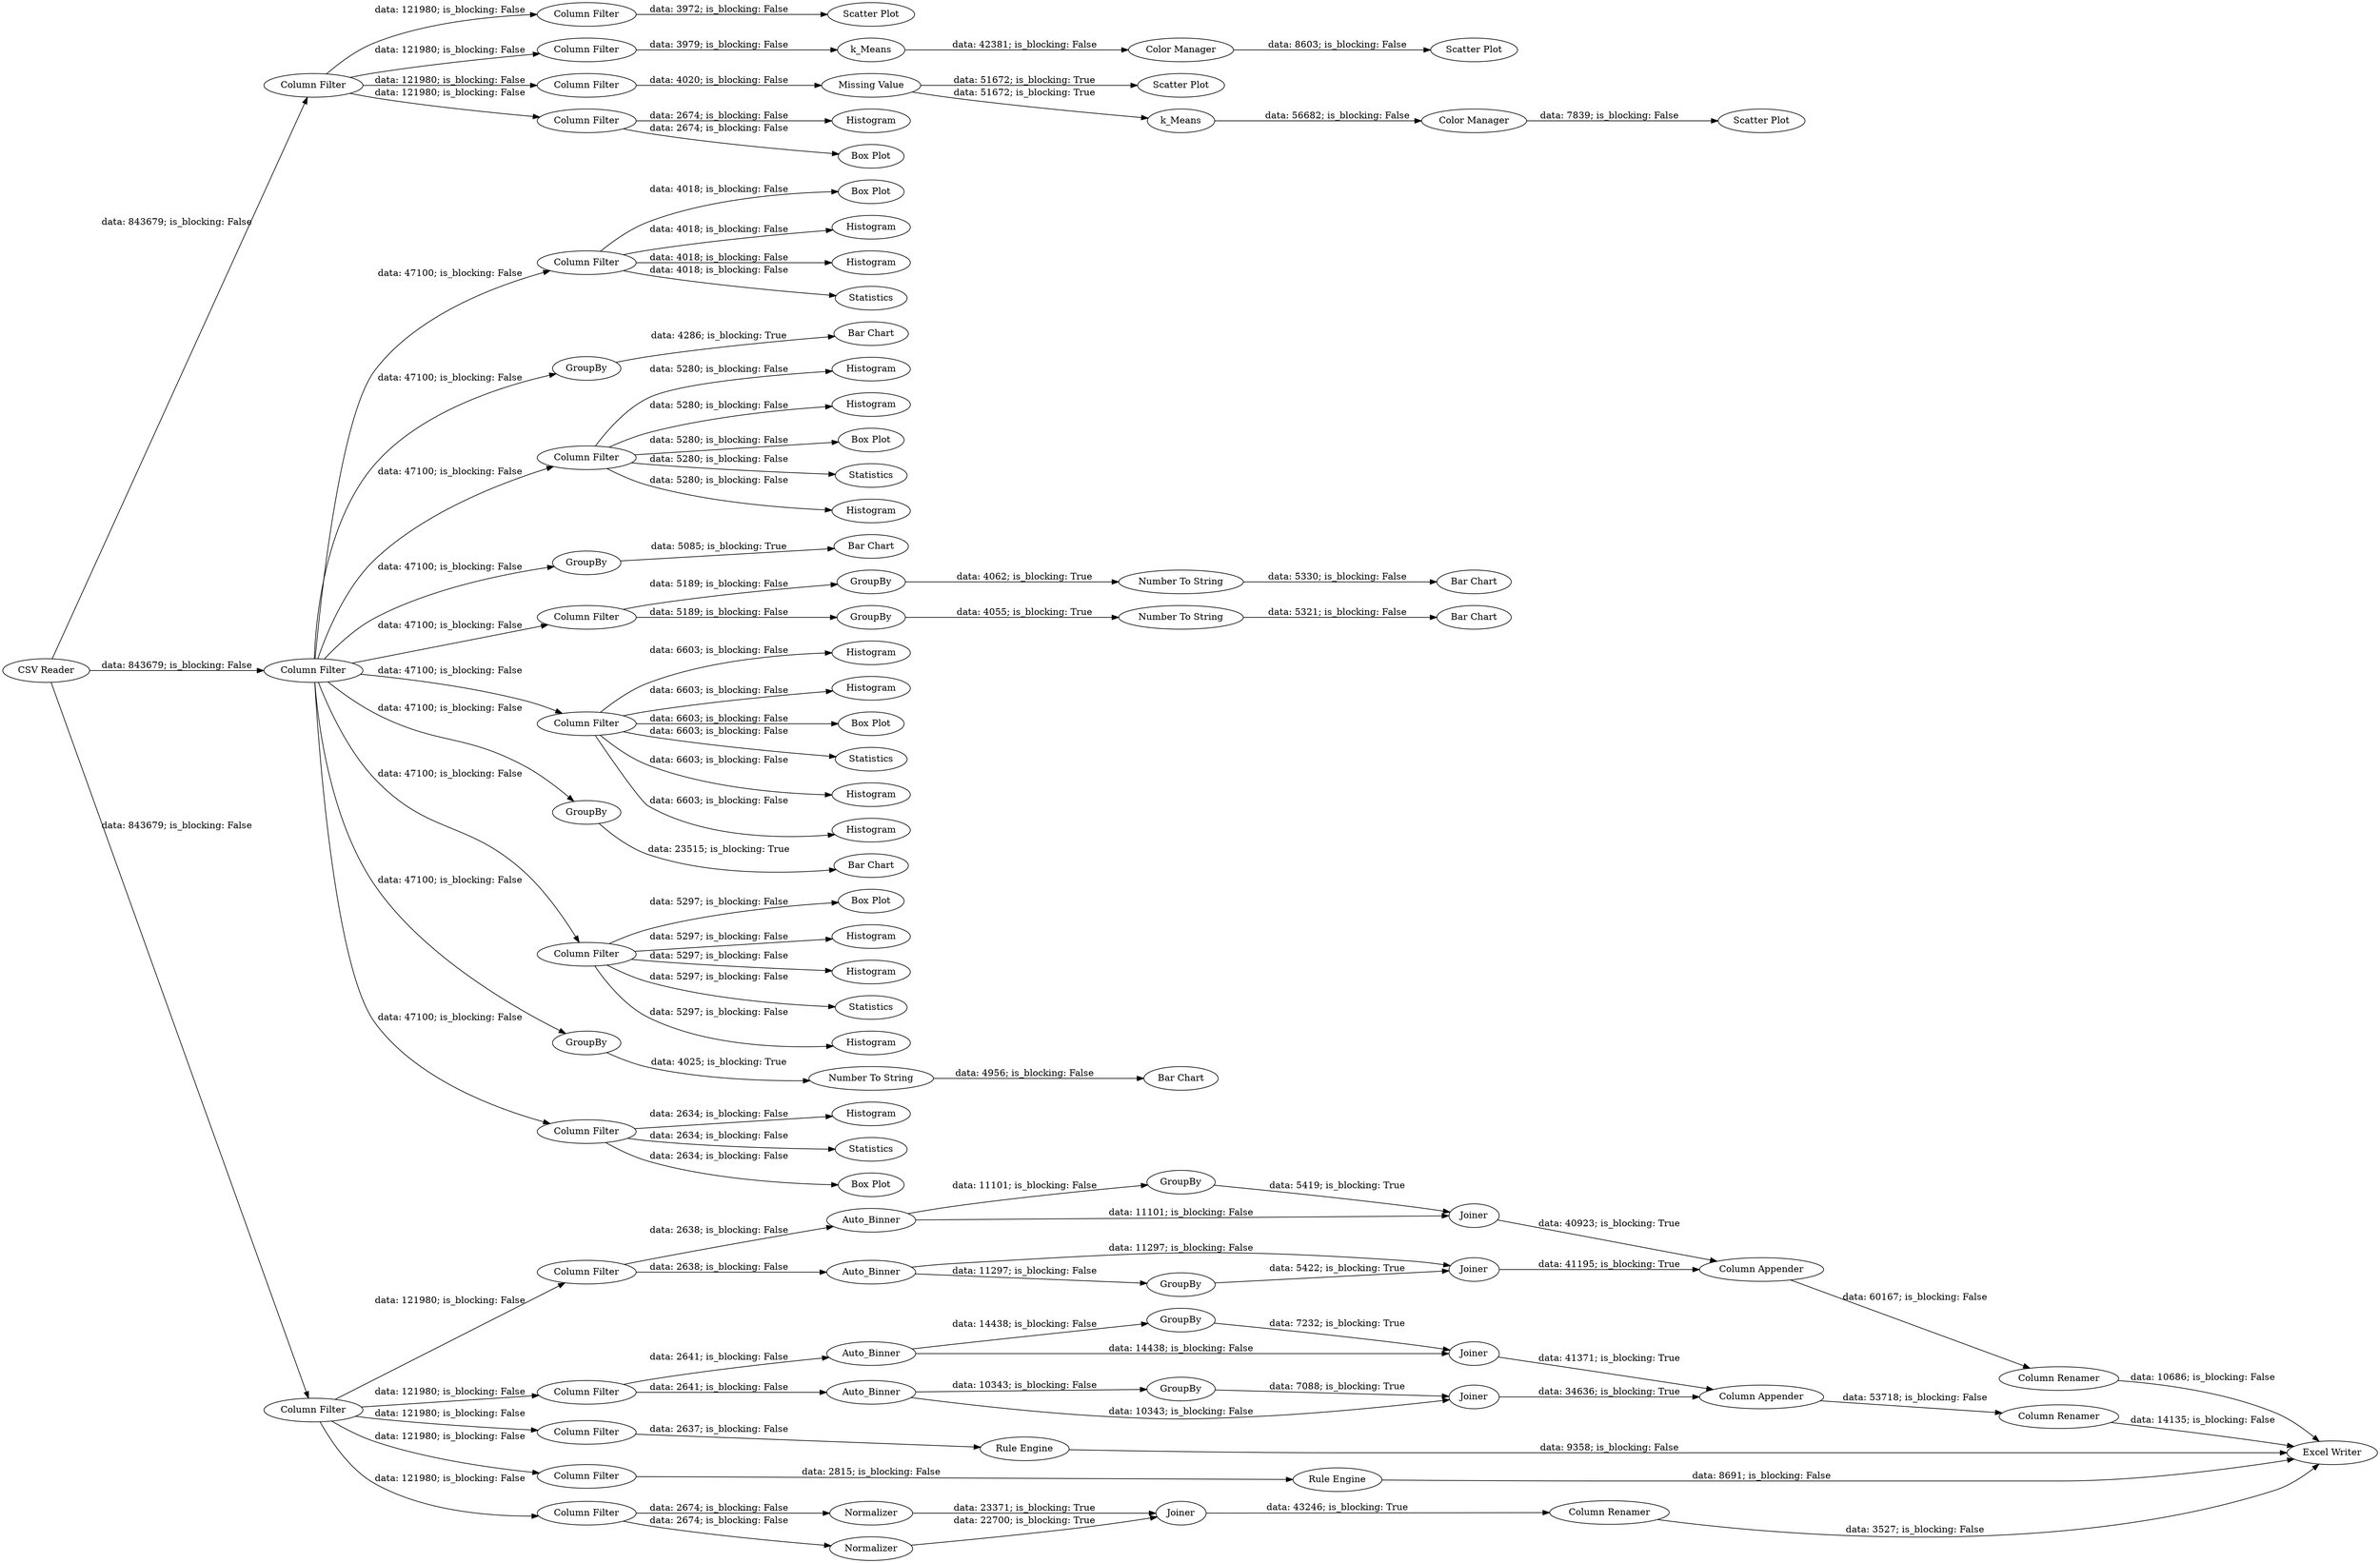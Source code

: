 digraph {
	"6701626623182236143_83" [label="Column Filter"]
	"6701626623182236143_108" [label=Histogram]
	"6701626623182236143_110" [label=k_Means]
	"6701626623182236143_40" [label="Column Appender"]
	"6701626623182236143_27" [label=Joiner]
	"6701626623182236143_116" [label="Scatter Plot"]
	"6701626623182236143_98" [label="Box Plot"]
	"6701626623182236143_20" [label="Column Filter"]
	"6701626623182236143_112" [label="Column Filter"]
	"6701626623182236143_86" [label="Box Plot"]
	"6701626623182236143_77" [label="Bar Chart"]
	"6701626623182236143_23" [label=GroupBy]
	"6701626623182236143_35" [label="Rule Engine"]
	"6701626623182236143_15" [label="Column Filter"]
	"6701626623182236143_121" [label="Scatter Plot"]
	"6701626623182236143_82" [label=Histogram]
	"6701626623182236143_17" [label=Auto_Binner]
	"6701626623182236143_39" [label="Column Appender"]
	"6701626623182236143_34" [label="Column Filter"]
	"6701626623182236143_93" [label=Histogram]
	"6701626623182236143_70" [label=Histogram]
	"6701626623182236143_26" [label=GroupBy]
	"6701626623182236143_24" [label=Joiner]
	"6701626623182236143_21" [label=GroupBy]
	"6701626623182236143_78" [label="Number To String"]
	"6701626623182236143_117" [label="Color Manager"]
	"6701626623182236143_53" [label=Histogram]
	"6701626623182236143_50" [label=GroupBy]
	"6701626623182236143_88" [label=Histogram]
	"6701626623182236143_47" [label="Number To String"]
	"6701626623182236143_105" [label=Histogram]
	"6701626623182236143_113" [label="Column Filter"]
	"6701626623182236143_51" [label="Column Filter"]
	"6701626623182236143_109" [label="Column Filter"]
	"6701626623182236143_43" [label="Column Renamer"]
	"6701626623182236143_99" [label=Histogram]
	"6701626623182236143_46" [label="Bar Chart"]
	"6701626623182236143_97" [label=Histogram]
	"6701626623182236143_64" [label=GroupBy]
	"6701626623182236143_54" [label="Box Plot"]
	"6701626623182236143_101" [label="Column Filter"]
	"6701626623182236143_89" [label="Column Filter"]
	"6701626623182236143_79" [label=GroupBy]
	"6701626623182236143_92" [label="Box Plot"]
	"6701626623182236143_19" [label=Auto_Binner]
	"6701626623182236143_63" [label="Bar Chart"]
	"6701626623182236143_119" [label="Scatter Plot"]
	"6701626623182236143_104" [label=Statistics]
	"6701626623182236143_41" [label="Excel Writer"]
	"6701626623182236143_52" [label=Statistics]
	"6701626623182236143_3" [label="CSV Reader"]
	"6701626623182236143_85" [label=Histogram]
	"6701626623182236143_74" [label=GroupBy]
	"6701626623182236143_32" [label=Normalizer]
	"6701626623182236143_90" [label=Statistics]
	"6701626623182236143_36" [label="Column Filter"]
	"6701626623182236143_120" [label="Color Manager"]
	"6701626623182236143_72" [label=GroupBy]
	"6701626623182236143_16" [label=Auto_Binner]
	"6701626623182236143_96" [label=Statistics]
	"6701626623182236143_115" [label="Missing Value"]
	"6701626623182236143_22" [label=Joiner]
	"6701626623182236143_94" [label=Histogram]
	"6701626623182236143_84" [label=Statistics]
	"6701626623182236143_69" [label=Histogram]
	"6701626623182236143_31" [label=Normalizer]
	"6701626623182236143_76" [label="Number To String"]
	"6701626623182236143_4" [label="Column Filter"]
	"6701626623182236143_80" [label="Bar Chart"]
	"6701626623182236143_87" [label=Histogram]
	"6701626623182236143_111" [label="Column Filter"]
	"6701626623182236143_33" [label=Joiner]
	"6701626623182236143_44" [label="Column Renamer"]
	"6701626623182236143_30" [label="Column Filter"]
	"6701626623182236143_48" [label="Bar Chart"]
	"6701626623182236143_95" [label="Column Filter"]
	"6701626623182236143_100" [label="Column Filter"]
	"6701626623182236143_45" [label=GroupBy]
	"6701626623182236143_118" [label="Scatter Plot"]
	"6701626623182236143_37" [label="Rule Engine"]
	"6701626623182236143_25" [label=Joiner]
	"6701626623182236143_18" [label=Auto_Binner]
	"6701626623182236143_28" [label=GroupBy]
	"6701626623182236143_102" [label="Box Plot"]
	"6701626623182236143_91" [label=Histogram]
	"6701626623182236143_103" [label="Column Filter"]
	"6701626623182236143_106" [label="Column Filter"]
	"6701626623182236143_107" [label="Box Plot"]
	"6701626623182236143_114" [label=k_Means]
	"6701626623182236143_42" [label="Column Renamer"]
	"6701626623182236143_75" [label="Bar Chart"]
	"6701626623182236143_31" -> "6701626623182236143_33" [label="data: 22700; is_blocking: True"]
	"6701626623182236143_103" -> "6701626623182236143_105" [label="data: 2634; is_blocking: False"]
	"6701626623182236143_83" -> "6701626623182236143_84" [label="data: 4018; is_blocking: False"]
	"6701626623182236143_15" -> "6701626623182236143_16" [label="data: 2641; is_blocking: False"]
	"6701626623182236143_113" -> "6701626623182236143_106" [label="data: 121980; is_blocking: False"]
	"6701626623182236143_51" -> "6701626623182236143_52" [label="data: 5280; is_blocking: False"]
	"6701626623182236143_16" -> "6701626623182236143_21" [label="data: 10343; is_blocking: False"]
	"6701626623182236143_4" -> "6701626623182236143_83" [label="data: 47100; is_blocking: False"]
	"6701626623182236143_16" -> "6701626623182236143_22" [label="data: 10343; is_blocking: False"]
	"6701626623182236143_33" -> "6701626623182236143_44" [label="data: 43246; is_blocking: True"]
	"6701626623182236143_51" -> "6701626623182236143_53" [label="data: 5280; is_blocking: False"]
	"6701626623182236143_117" -> "6701626623182236143_118" [label="data: 7839; is_blocking: False"]
	"6701626623182236143_83" -> "6701626623182236143_86" [label="data: 4018; is_blocking: False"]
	"6701626623182236143_43" -> "6701626623182236143_41" [label="data: 10686; is_blocking: False"]
	"6701626623182236143_3" -> "6701626623182236143_100" [label="data: 843679; is_blocking: False"]
	"6701626623182236143_100" -> "6701626623182236143_36" [label="data: 121980; is_blocking: False"]
	"6701626623182236143_115" -> "6701626623182236143_114" [label="data: 51672; is_blocking: True"]
	"6701626623182236143_30" -> "6701626623182236143_32" [label="data: 2674; is_blocking: False"]
	"6701626623182236143_100" -> "6701626623182236143_30" [label="data: 121980; is_blocking: False"]
	"6701626623182236143_23" -> "6701626623182236143_24" [label="data: 7232; is_blocking: True"]
	"6701626623182236143_100" -> "6701626623182236143_34" [label="data: 121980; is_blocking: False"]
	"6701626623182236143_4" -> "6701626623182236143_103" [label="data: 47100; is_blocking: False"]
	"6701626623182236143_109" -> "6701626623182236143_110" [label="data: 3979; is_blocking: False"]
	"6701626623182236143_95" -> "6701626623182236143_96" [label="data: 5297; is_blocking: False"]
	"6701626623182236143_89" -> "6701626623182236143_88" [label="data: 6603; is_blocking: False"]
	"6701626623182236143_40" -> "6701626623182236143_43" [label="data: 60167; is_blocking: False"]
	"6701626623182236143_26" -> "6701626623182236143_25" [label="data: 5419; is_blocking: True"]
	"6701626623182236143_32" -> "6701626623182236143_33" [label="data: 23371; is_blocking: True"]
	"6701626623182236143_34" -> "6701626623182236143_35" [label="data: 2637; is_blocking: False"]
	"6701626623182236143_89" -> "6701626623182236143_99" [label="data: 6603; is_blocking: False"]
	"6701626623182236143_95" -> "6701626623182236143_97" [label="data: 5297; is_blocking: False"]
	"6701626623182236143_44" -> "6701626623182236143_41" [label="data: 3527; is_blocking: False"]
	"6701626623182236143_100" -> "6701626623182236143_20" [label="data: 121980; is_blocking: False"]
	"6701626623182236143_15" -> "6701626623182236143_19" [label="data: 2641; is_blocking: False"]
	"6701626623182236143_89" -> "6701626623182236143_92" [label="data: 6603; is_blocking: False"]
	"6701626623182236143_114" -> "6701626623182236143_117" [label="data: 56682; is_blocking: False"]
	"6701626623182236143_47" -> "6701626623182236143_46" [label="data: 4956; is_blocking: False"]
	"6701626623182236143_3" -> "6701626623182236143_113" [label="data: 843679; is_blocking: False"]
	"6701626623182236143_19" -> "6701626623182236143_23" [label="data: 14438; is_blocking: False"]
	"6701626623182236143_78" -> "6701626623182236143_77" [label="data: 5330; is_blocking: False"]
	"6701626623182236143_39" -> "6701626623182236143_42" [label="data: 53718; is_blocking: False"]
	"6701626623182236143_83" -> "6701626623182236143_85" [label="data: 4018; is_blocking: False"]
	"6701626623182236143_95" -> "6701626623182236143_98" [label="data: 5297; is_blocking: False"]
	"6701626623182236143_103" -> "6701626623182236143_104" [label="data: 2634; is_blocking: False"]
	"6701626623182236143_101" -> "6701626623182236143_74" [label="data: 5189; is_blocking: False"]
	"6701626623182236143_115" -> "6701626623182236143_116" [label="data: 51672; is_blocking: True"]
	"6701626623182236143_120" -> "6701626623182236143_119" [label="data: 8603; is_blocking: False"]
	"6701626623182236143_89" -> "6701626623182236143_91" [label="data: 6603; is_blocking: False"]
	"6701626623182236143_20" -> "6701626623182236143_18" [label="data: 2638; is_blocking: False"]
	"6701626623182236143_89" -> "6701626623182236143_90" [label="data: 6603; is_blocking: False"]
	"6701626623182236143_4" -> "6701626623182236143_51" [label="data: 47100; is_blocking: False"]
	"6701626623182236143_51" -> "6701626623182236143_70" [label="data: 5280; is_blocking: False"]
	"6701626623182236143_17" -> "6701626623182236143_26" [label="data: 11101; is_blocking: False"]
	"6701626623182236143_106" -> "6701626623182236143_107" [label="data: 2674; is_blocking: False"]
	"6701626623182236143_95" -> "6701626623182236143_93" [label="data: 5297; is_blocking: False"]
	"6701626623182236143_37" -> "6701626623182236143_41" [label="data: 8691; is_blocking: False"]
	"6701626623182236143_74" -> "6701626623182236143_78" [label="data: 4062; is_blocking: True"]
	"6701626623182236143_42" -> "6701626623182236143_41" [label="data: 14135; is_blocking: False"]
	"6701626623182236143_30" -> "6701626623182236143_31" [label="data: 2674; is_blocking: False"]
	"6701626623182236143_20" -> "6701626623182236143_17" [label="data: 2638; is_blocking: False"]
	"6701626623182236143_4" -> "6701626623182236143_79" [label="data: 47100; is_blocking: False"]
	"6701626623182236143_100" -> "6701626623182236143_15" [label="data: 121980; is_blocking: False"]
	"6701626623182236143_103" -> "6701626623182236143_102" [label="data: 2634; is_blocking: False"]
	"6701626623182236143_76" -> "6701626623182236143_75" [label="data: 5321; is_blocking: False"]
	"6701626623182236143_106" -> "6701626623182236143_108" [label="data: 2674; is_blocking: False"]
	"6701626623182236143_113" -> "6701626623182236143_111" [label="data: 121980; is_blocking: False"]
	"6701626623182236143_19" -> "6701626623182236143_24" [label="data: 14438; is_blocking: False"]
	"6701626623182236143_27" -> "6701626623182236143_40" [label="data: 41195; is_blocking: True"]
	"6701626623182236143_50" -> "6701626623182236143_48" [label="data: 4286; is_blocking: True"]
	"6701626623182236143_51" -> "6701626623182236143_69" [label="data: 5280; is_blocking: False"]
	"6701626623182236143_112" -> "6701626623182236143_121" [label="data: 3972; is_blocking: False"]
	"6701626623182236143_101" -> "6701626623182236143_72" [label="data: 5189; is_blocking: False"]
	"6701626623182236143_18" -> "6701626623182236143_27" [label="data: 11297; is_blocking: False"]
	"6701626623182236143_51" -> "6701626623182236143_54" [label="data: 5280; is_blocking: False"]
	"6701626623182236143_4" -> "6701626623182236143_64" [label="data: 47100; is_blocking: False"]
	"6701626623182236143_83" -> "6701626623182236143_82" [label="data: 4018; is_blocking: False"]
	"6701626623182236143_4" -> "6701626623182236143_101" [label="data: 47100; is_blocking: False"]
	"6701626623182236143_110" -> "6701626623182236143_120" [label="data: 42381; is_blocking: False"]
	"6701626623182236143_21" -> "6701626623182236143_22" [label="data: 7088; is_blocking: True"]
	"6701626623182236143_45" -> "6701626623182236143_47" [label="data: 4025; is_blocking: True"]
	"6701626623182236143_22" -> "6701626623182236143_39" [label="data: 34636; is_blocking: True"]
	"6701626623182236143_4" -> "6701626623182236143_45" [label="data: 47100; is_blocking: False"]
	"6701626623182236143_72" -> "6701626623182236143_76" [label="data: 4055; is_blocking: True"]
	"6701626623182236143_79" -> "6701626623182236143_80" [label="data: 23515; is_blocking: True"]
	"6701626623182236143_28" -> "6701626623182236143_27" [label="data: 5422; is_blocking: True"]
	"6701626623182236143_89" -> "6701626623182236143_87" [label="data: 6603; is_blocking: False"]
	"6701626623182236143_4" -> "6701626623182236143_89" [label="data: 47100; is_blocking: False"]
	"6701626623182236143_4" -> "6701626623182236143_50" [label="data: 47100; is_blocking: False"]
	"6701626623182236143_35" -> "6701626623182236143_41" [label="data: 9358; is_blocking: False"]
	"6701626623182236143_111" -> "6701626623182236143_115" [label="data: 4020; is_blocking: False"]
	"6701626623182236143_113" -> "6701626623182236143_109" [label="data: 121980; is_blocking: False"]
	"6701626623182236143_113" -> "6701626623182236143_112" [label="data: 121980; is_blocking: False"]
	"6701626623182236143_17" -> "6701626623182236143_25" [label="data: 11101; is_blocking: False"]
	"6701626623182236143_24" -> "6701626623182236143_39" [label="data: 41371; is_blocking: True"]
	"6701626623182236143_4" -> "6701626623182236143_95" [label="data: 47100; is_blocking: False"]
	"6701626623182236143_64" -> "6701626623182236143_63" [label="data: 5085; is_blocking: True"]
	"6701626623182236143_3" -> "6701626623182236143_4" [label="data: 843679; is_blocking: False"]
	"6701626623182236143_95" -> "6701626623182236143_94" [label="data: 5297; is_blocking: False"]
	"6701626623182236143_18" -> "6701626623182236143_28" [label="data: 11297; is_blocking: False"]
	"6701626623182236143_36" -> "6701626623182236143_37" [label="data: 2815; is_blocking: False"]
	"6701626623182236143_25" -> "6701626623182236143_40" [label="data: 40923; is_blocking: True"]
	rankdir=LR
}
